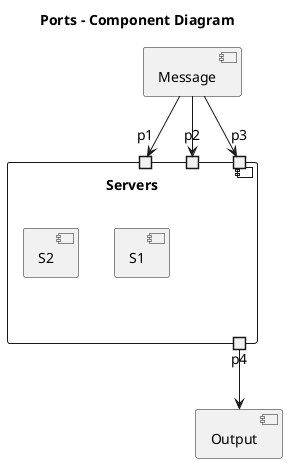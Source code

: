 @startuml Ports

title Ports - Component Diagram

component Message

component Servers{
  port p1
  port p2
  port p3
  portout p4
	component S1
	component S2
}


Message --> p1
Message --> p2
Message --> p3

component Output

p4 --> Output

@enduml